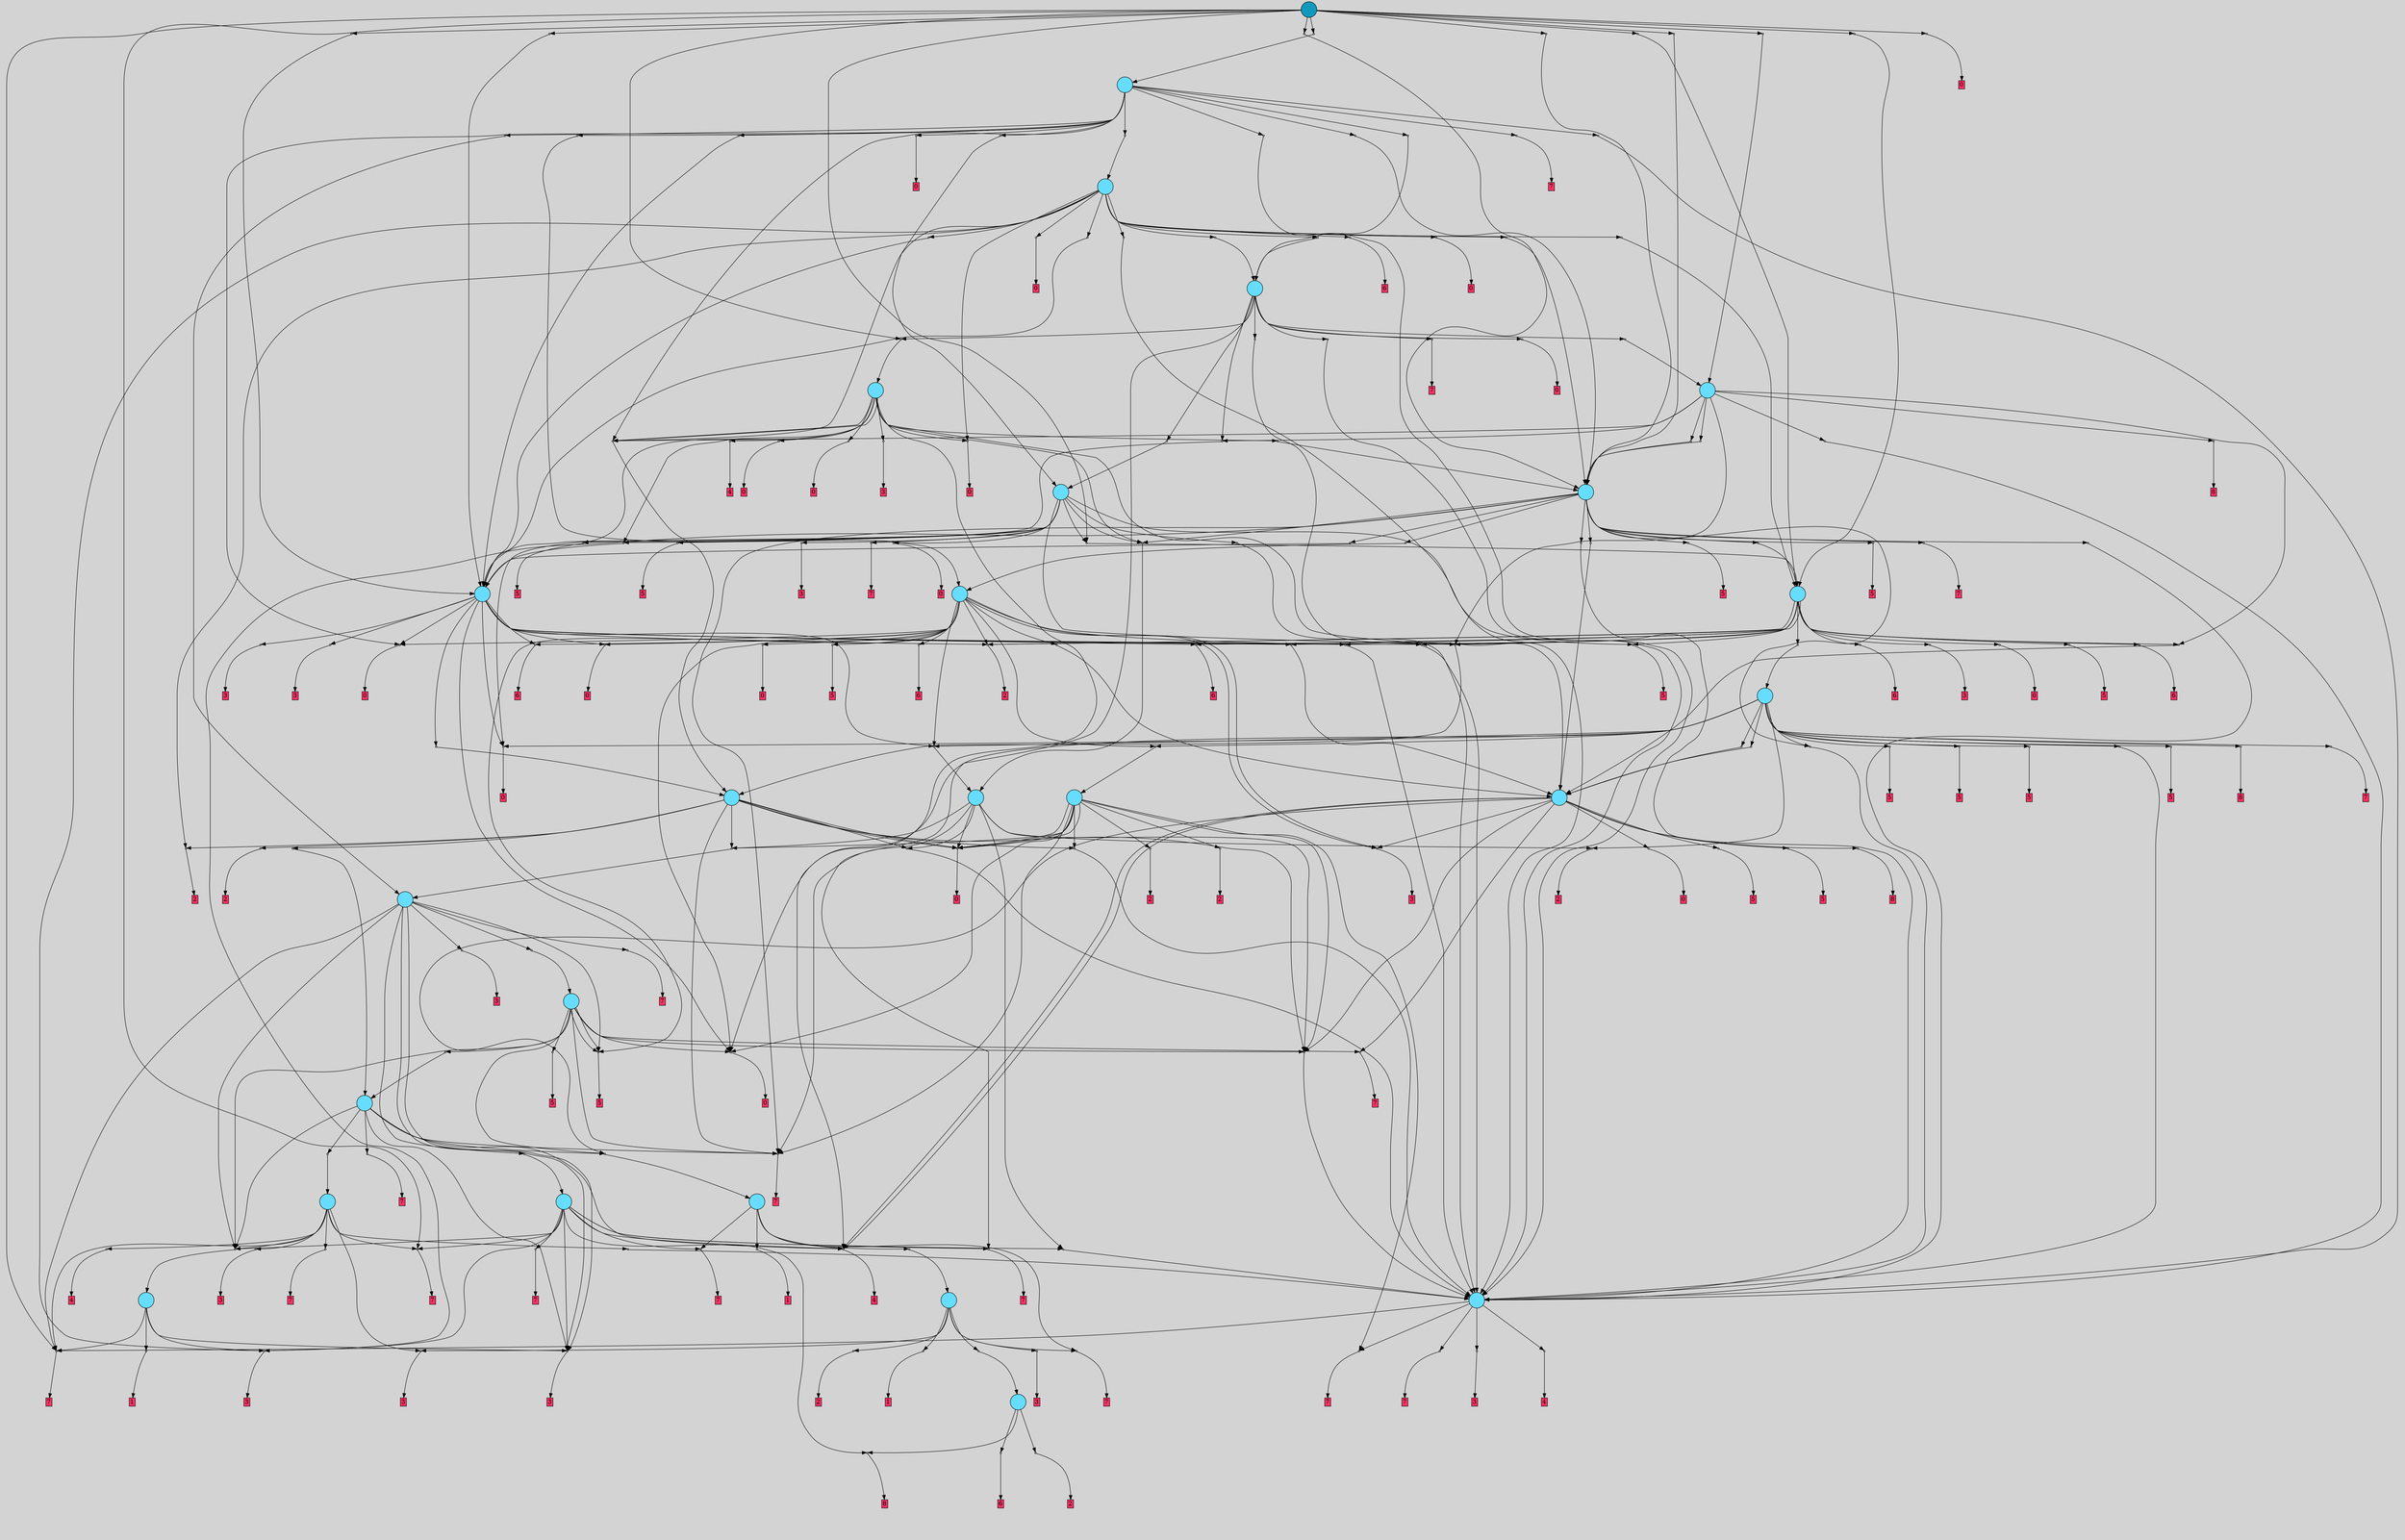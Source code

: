 // File exported with GEGELATI v1.3.1
// On the 2024-07-12 05:09:56
// With the MARL::MarlTPGGraphDotExporter
digraph{
	graph[pad = "0.212, 0.055" bgcolor = lightgray]
	node[shape=circle style = filled label = ""]
		T94 [fillcolor="#66ddff"]
		T198 [fillcolor="#66ddff"]
		T204 [fillcolor="#66ddff"]
		T206 [fillcolor="#66ddff"]
		T214 [fillcolor="#66ddff"]
		T226 [fillcolor="#66ddff"]
		T240 [fillcolor="#66ddff"]
		T242 [fillcolor="#66ddff"]
		T249 [fillcolor="#66ddff"]
		T273 [fillcolor="#66ddff"]
		T301 [fillcolor="#66ddff"]
		T325 [fillcolor="#66ddff"]
		T349 [fillcolor="#66ddff"]
		T380 [fillcolor="#66ddff"]
		T399 [fillcolor="#66ddff"]
		T415 [fillcolor="#66ddff"]
		T428 [fillcolor="#66ddff"]
		T468 [fillcolor="#66ddff"]
		T483 [fillcolor="#66ddff"]
		T557 [fillcolor="#66ddff"]
		T677 [fillcolor="#66ddff"]
		T686 [fillcolor="#66ddff"]
		T703 [fillcolor="#66ddff"]
		T863 [fillcolor="#66ddff"]
		T878 [fillcolor="#66ddff"]
		T1025 [fillcolor="#1199bb"]
		P28557 [fillcolor="#cccccc" shape=point] //
		I28557 [shape=box style=invis label="4|1&0|2#3|4&#92;n6|1&2|1#0|5&#92;n3|6&3|1#3|3&#92;n0|3&0|4#3|1&#92;n8|7&1|1#0|0&#92;n3|5&1|1#1|2&#92;n0|1&4|7#2|1&#92;n4|7&0|6#0|6&#92;n3|7&0|4#0|5&#92;n1|4&0|4#4|6&#92;n"]
		P28557 -> I28557[style=invis]
		A15608 [fillcolor="#ff3366" shape=box margin=0.03 width=0 height=0 label="2"]
		T94 -> P28557 -> A15608
		P28558 [fillcolor="#cccccc" shape=point] //
		I28558 [shape=box style=invis label="5|5&3|0#4|6&#92;n3|0&0|4#2|5&#92;n6|3&2|0#1|5&#92;n3|6&0|3#0|5&#92;n0|7&0|3#0|0&#92;n0|2&1|2#2|5&#92;n2|7&0|4#4|0&#92;n6|0&4|7#1|5&#92;n2|2&4|6#1|3&#92;n6|3&3|4#1|7&#92;n"]
		P28558 -> I28558[style=invis]
		A15609 [fillcolor="#ff3366" shape=box margin=0.03 width=0 height=0 label="6"]
		T94 -> P28558 -> A15609
		P28559 [fillcolor="#cccccc" shape=point] //
		I28559 [shape=box style=invis label="7|7&4|2#3|0&#92;n7|3&4|4#2|3&#92;n1|5&2|1#0|4&#92;n1|1&4|4#2|6&#92;n0|0&1|3#4|6&#92;n4|4&3|3#1|1&#92;n2|2&4|7#3|7&#92;n3|5&0|5#4|2&#92;n1|2&4|3#0|2&#92;n1|5&4|2#3|3&#92;n"]
		P28559 -> I28559[style=invis]
		A15610 [fillcolor="#ff3366" shape=box margin=0.03 width=0 height=0 label="8"]
		T94 -> P28559 -> A15610
		P28560 [fillcolor="#cccccc" shape=point] //
		I28560 [shape=box style=invis label="7|1&0|7#3|1&#92;n2|0&2|5#4|0&#92;n7|5&1|1#1|6&#92;n7|6&3|0#1|1&#92;n4|7&1|5#2|1&#92;n6|5&0|7#1|3&#92;n1|5&4|7#2|3&#92;n"]
		P28560 -> I28560[style=invis]
		A15611 [fillcolor="#ff3366" shape=box margin=0.03 width=0 height=0 label="3"]
		T198 -> P28560 -> A15611
		P28561 [fillcolor="#cccccc" shape=point] //
		I28561 [shape=box style=invis label="3|6&0|6#1|7&#92;n7|0&1|4#4|5&#92;n8|1&1|4#0|1&#92;n5|5&1|0#2|3&#92;n6|1&4|4#0|5&#92;n"]
		P28561 -> I28561[style=invis]
		A15612 [fillcolor="#ff3366" shape=box margin=0.03 width=0 height=0 label="7"]
		T198 -> P28561 -> A15612
		P28562 [fillcolor="#cccccc" shape=point] //
		I28562 [shape=box style=invis label="8|7&0|0#1|3&#92;n7|1&0|2#4|1&#92;n7|0&2|7#2|2&#92;n5|2&1|4#0|5&#92;n8|6&2|1#3|3&#92;n6|5&4|7#4|3&#92;n1|7&4|1#4|5&#92;n6|4&3|1#1|1&#92;n0|2&0|0#3|6&#92;n8|1&0|3#4|7&#92;n"]
		P28562 -> I28562[style=invis]
		A15613 [fillcolor="#ff3366" shape=box margin=0.03 width=0 height=0 label="3"]
		T198 -> P28562 -> A15613
		P28563 [fillcolor="#cccccc" shape=point] //
		I28563 [shape=box style=invis label="5|1&1|3#3|4&#92;n0|6&1|7#0|5&#92;n5|1&2|4#0|6&#92;n5|2&1|3#3|3&#92;n3|4&4|0#0|0&#92;n6|1&0|1#1|5&#92;n3|2&2|1#2|1&#92;n7|2&3|0#4|2&#92;n3|0&3|3#4|6&#92;n"]
		P28563 -> I28563[style=invis]
		A15614 [fillcolor="#ff3366" shape=box margin=0.03 width=0 height=0 label="1"]
		T198 -> P28563 -> A15614
		P28564 [fillcolor="#cccccc" shape=point] //
		I28564 [shape=box style=invis label="3|3&4|3#1|6&#92;n0|7&3|3#1|0&#92;n0|6&1|5#3|4&#92;n0|3&1|5#1|0&#92;n2|4&1|6#2|4&#92;n8|4&3|1#1|5&#92;n0|4&2|7#0|5&#92;n0|5&0|5#3|6&#92;n"]
		P28564 -> I28564[style=invis]
		A15615 [fillcolor="#ff3366" shape=box margin=0.03 width=0 height=0 label="7"]
		T204 -> P28564 -> A15615
		P28565 [fillcolor="#cccccc" shape=point] //
		I28565 [shape=box style=invis label="0|3&4|5#4|7&#92;n7|6&0|2#1|6&#92;n4|0&2|4#4|6&#92;n1|7&2|1#0|0&#92;n6|3&0|5#1|3&#92;n3|4&4|4#3|4&#92;n"]
		P28565 -> I28565[style=invis]
		A15616 [fillcolor="#ff3366" shape=box margin=0.03 width=0 height=0 label="3"]
		T204 -> P28565 -> A15616
		T204 -> P28561
		P28566 [fillcolor="#cccccc" shape=point] //
		I28566 [shape=box style=invis label="0|6&3|3#4|0&#92;n6|4&1|1#0|2&#92;n5|4&4|1#2|1&#92;n0|3&3|4#1|5&#92;n8|0&1|7#2|2&#92;n3|0&2|2#3|5&#92;n2|0&4|6#2|5&#92;n4|5&1|5#4|3&#92;n7|3&1|7#0|6&#92;n"]
		P28566 -> I28566[style=invis]
		A15617 [fillcolor="#ff3366" shape=box margin=0.03 width=0 height=0 label="4"]
		T204 -> P28566 -> A15617
		P28567 [fillcolor="#cccccc" shape=point] //
		I28567 [shape=box style=invis label="2|4&1|6#3|7&#92;n4|4&1|2#3|2&#92;n5|0&3|2#2|7&#92;n"]
		P28567 -> I28567[style=invis]
		A15618 [fillcolor="#ff3366" shape=box margin=0.03 width=0 height=0 label="7"]
		T204 -> P28567 -> A15618
		P28568 [fillcolor="#cccccc" shape=point] //
		I28568 [shape=box style=invis label="8|7&0|0#1|3&#92;n7|1&0|2#4|1&#92;n6|5&4|7#4|3&#92;n7|0&2|7#4|2&#92;n1|4&1|1#0|7&#92;n8|6&2|1#3|3&#92;n8|7&4|1#4|5&#92;n6|4&3|1#1|1&#92;n0|2&0|0#3|6&#92;n8|1&0|3#4|7&#92;n"]
		P28568 -> I28568[style=invis]
		A15619 [fillcolor="#ff3366" shape=box margin=0.03 width=0 height=0 label="3"]
		T206 -> P28568 -> A15619
		P28569 [fillcolor="#cccccc" shape=point] //
		I28569 [shape=box style=invis label="6|2&3|0#3|4&#92;n4|7&4|0#3|2&#92;n4|0&0|7#2|5&#92;n"]
		P28569 -> I28569[style=invis]
		A15620 [fillcolor="#ff3366" shape=box margin=0.03 width=0 height=0 label="1"]
		T206 -> P28569 -> A15620
		P28570 [fillcolor="#cccccc" shape=point] //
		I28570 [shape=box style=invis label="5|5&3|0#4|6&#92;n3|0&0|4#2|5&#92;n6|3&2|0#1|5&#92;n3|6&0|3#0|5&#92;n0|7&0|3#0|0&#92;n0|2&1|2#2|5&#92;n2|7&0|4#4|0&#92;n6|0&4|4#1|5&#92;n6|3&3|4#1|7&#92;n7|3&3|0#0|5&#92;n"]
		P28570 -> I28570[style=invis]
		T206 -> P28570 -> T94
		P28571 [fillcolor="#cccccc" shape=point] //
		I28571 [shape=box style=invis label="0|2&0|0#3|6&#92;n7|1&0|2#4|3&#92;n7|0&2|7#4|2&#92;n6|5&4|7#4|3&#92;n1|4&1|1#0|7&#92;n8|7&0|0#1|3&#92;n6|4&3|1#1|7&#92;n8|6&2|1#3|3&#92;n7|3&4|7#0|5&#92;n"]
		P28571 -> I28571[style=invis]
		A15621 [fillcolor="#ff3366" shape=box margin=0.03 width=0 height=0 label="3"]
		T206 -> P28571 -> A15621
		P28572 [fillcolor="#cccccc" shape=point] //
		I28572 [shape=box style=invis label="4|7&4|5#2|3&#92;n5|2&3|4#2|3&#92;n7|0&4|6#3|6&#92;n"]
		P28572 -> I28572[style=invis]
		A15622 [fillcolor="#ff3366" shape=box margin=0.03 width=0 height=0 label="7"]
		T206 -> P28572 -> A15622
		P28573 [fillcolor="#cccccc" shape=point] //
		I28573 [shape=box style=invis label="1|6&3|6#4|3&#92;n0|7&4|1#1|0&#92;n1|4&0|3#3|3&#92;n"]
		P28573 -> I28573[style=invis]
		A15623 [fillcolor="#ff3366" shape=box margin=0.03 width=0 height=0 label="2"]
		T206 -> P28573 -> A15623
		P28574 [fillcolor="#cccccc" shape=point] //
		I28574 [shape=box style=invis label="0|4&1|6#2|7&#92;n8|0&1|7#2|2&#92;n0|6&3|3#4|0&#92;n5|4&4|1#0|1&#92;n0|3&3|4#1|5&#92;n6|4&1|1#0|2&#92;n2|0&4|6#2|5&#92;n4|2&1|5#4|3&#92;n7|3&1|7#0|6&#92;n"]
		P28574 -> I28574[style=invis]
		A15624 [fillcolor="#ff3366" shape=box margin=0.03 width=0 height=0 label="4"]
		T214 -> P28574 -> A15624
		P28575 [fillcolor="#cccccc" shape=point] //
		I28575 [shape=box style=invis label="2|4&4|7#1|5&#92;n8|5&0|1#0|3&#92;n0|1&1|7#3|6&#92;n7|3&2|1#1|3&#92;n3|7&3|0#0|1&#92;n5|6&2|4#3|3&#92;n2|0&4|0#0|3&#92;n1|5&1|6#0|7&#92;n4|7&4|4#3|4&#92;n6|0&0|0#2|4&#92;n"]
		P28575 -> I28575[style=invis]
		A15625 [fillcolor="#ff3366" shape=box margin=0.03 width=0 height=0 label="1"]
		T214 -> P28575 -> A15625
		P28576 [fillcolor="#cccccc" shape=point] //
		I28576 [shape=box style=invis label="3|6&0|6#1|7&#92;n7|0&1|4#4|5&#92;n6|1&4|4#0|5&#92;n5|5&1|0#2|3&#92;n8|1&1|4#2|1&#92;n"]
		P28576 -> I28576[style=invis]
		A15626 [fillcolor="#ff3366" shape=box margin=0.03 width=0 height=0 label="7"]
		T214 -> P28576 -> A15626
		T214 -> P28572
		P28577 [fillcolor="#cccccc" shape=point] //
		I28577 [shape=box style=invis label="0|3&4|5#4|7&#92;n1|7&2|1#0|0&#92;n4|0&2|4#4|6&#92;n4|5&1|3#0|0&#92;n6|3&0|5#1|3&#92;n3|4&4|4#3|4&#92;n"]
		P28577 -> I28577[style=invis]
		T214 -> P28577 -> T206
		P28578 [fillcolor="#cccccc" shape=point] //
		I28578 [shape=box style=invis label="3|4&4|4#1|4&#92;n7|6&0|2#1|6&#92;n4|0&2|4#4|6&#92;n1|7&2|1#0|0&#92;n6|3&0|5#1|3&#92;n0|3&4|5#4|7&#92;n"]
		P28578 -> I28578[style=invis]
		T226 -> P28578 -> T198
		P28579 [fillcolor="#cccccc" shape=point] //
		I28579 [shape=box style=invis label="8|1&0|3#4|3&#92;n7|0&1|7#2|2&#92;n7|2&0|0#3|2&#92;n0|5&4|4#4|3&#92;n6|5&4|7#4|3&#92;n3|6&2|4#3|1&#92;n6|4&3|1#1|1&#92;n1|7&4|1#4|5&#92;n4|7&3|0#1|3&#92;n8|6&2|1#3|3&#92;n"]
		P28579 -> I28579[style=invis]
		A15627 [fillcolor="#ff3366" shape=box margin=0.03 width=0 height=0 label="4"]
		T226 -> P28579 -> A15627
		P28580 [fillcolor="#cccccc" shape=point] //
		I28580 [shape=box style=invis label="3|3&4|3#1|6&#92;n0|7&3|3#1|0&#92;n0|6&1|5#3|4&#92;n0|3&1|5#1|0&#92;n2|4&1|6#2|4&#92;n8|4&3|1#1|5&#92;n1|5&0|5#3|6&#92;n0|4&2|7#0|5&#92;n"]
		P28580 -> I28580[style=invis]
		A15628 [fillcolor="#ff3366" shape=box margin=0.03 width=0 height=0 label="7"]
		T226 -> P28580 -> A15628
		P28581 [fillcolor="#cccccc" shape=point] //
		I28581 [shape=box style=invis label="8|7&0|0#1|3&#92;n7|1&0|2#4|1&#92;n7|0&2|7#4|2&#92;n6|5&4|7#4|3&#92;n1|4&1|1#0|7&#92;n0|2&0|0#3|6&#92;n6|4&3|1#1|7&#92;n8|6&2|1#3|3&#92;n8|1&0|3#4|7&#92;n"]
		P28581 -> I28581[style=invis]
		A15629 [fillcolor="#ff3366" shape=box margin=0.03 width=0 height=0 label="3"]
		T226 -> P28581 -> A15629
		P28582 [fillcolor="#cccccc" shape=point] //
		I28582 [shape=box style=invis label="3|6&0|6#1|7&#92;n5|5&1|0#2|3&#92;n8|0&1|4#0|1&#92;n7|0&1|4#4|5&#92;n6|1&4|4#0|5&#92;n"]
		P28582 -> I28582[style=invis]
		A15630 [fillcolor="#ff3366" shape=box margin=0.03 width=0 height=0 label="7"]
		T226 -> P28582 -> A15630
		P28583 [fillcolor="#cccccc" shape=point] //
		I28583 [shape=box style=invis label="0|5&1|3#3|6&#92;n8|5&0|1#0|3&#92;n0|7&1|6#1|7&#92;n3|7&3|0#0|1&#92;n6|0&0|0#4|4&#92;n2|7&4|6#1|5&#92;n2|0&1|2#1|7&#92;n5|7&3|6#2|7&#92;n7|3&2|1#4|3&#92;n3|3&4|0#0|4&#92;n"]
		P28583 -> I28583[style=invis]
		T226 -> P28583 -> T204
		T226 -> P28561
		T226 -> P28568
		T240 -> P28562
		P28584 [fillcolor="#cccccc" shape=point] //
		I28584 [shape=box style=invis label="4|1&4|6#2|3&#92;n5|2&3|4#2|3&#92;n3|4&3|1#4|2&#92;n7|0&4|6#3|6&#92;n1|1&1|3#2|7&#92;n"]
		P28584 -> I28584[style=invis]
		A15631 [fillcolor="#ff3366" shape=box margin=0.03 width=0 height=0 label="7"]
		T240 -> P28584 -> A15631
		T240 -> P28559
		P28585 [fillcolor="#cccccc" shape=point] //
		I28585 [shape=box style=invis label="0|5&1|3#3|6&#92;n8|5&0|1#0|3&#92;n0|7&1|6#1|7&#92;n3|7&3|0#0|1&#92;n7|3&2|1#4|3&#92;n2|7&4|6#1|5&#92;n2|0&1|2#1|7&#92;n5|7&3|6#2|3&#92;n6|0&0|0#4|4&#92;n3|3&4|0#0|4&#92;n"]
		P28585 -> I28585[style=invis]
		T240 -> P28585 -> T204
		T240 -> P28560
		T240 -> P28576
		T240 -> P28578
		T240 -> P28574
		P28586 [fillcolor="#cccccc" shape=point] //
		I28586 [shape=box style=invis label="4|2&3|7#4|2&#92;n1|5&4|4#0|1&#92;n7|4&1|6#2|2&#92;n"]
		P28586 -> I28586[style=invis]
		A15632 [fillcolor="#ff3366" shape=box margin=0.03 width=0 height=0 label="7"]
		T240 -> P28586 -> A15632
		T240 -> P28580
		T242 -> P28562
		P28587 [fillcolor="#cccccc" shape=point] //
		I28587 [shape=box style=invis label="4|2&3|7#4|2&#92;n7|4&1|6#2|2&#92;n5|5&4|4#0|1&#92;n"]
		P28587 -> I28587[style=invis]
		A15633 [fillcolor="#ff3366" shape=box margin=0.03 width=0 height=0 label="7"]
		T242 -> P28587 -> A15633
		P28588 [fillcolor="#cccccc" shape=point] //
		I28588 [shape=box style=invis label="3|1&3|2#4|1&#92;n3|7&1|3#0|6&#92;n0|5&1|0#0|0&#92;n2|0&3|2#4|3&#92;n"]
		P28588 -> I28588[style=invis]
		T242 -> P28588 -> T226
		T242 -> P28578
		P28589 [fillcolor="#cccccc" shape=point] //
		I28589 [shape=box style=invis label="7|5&4|7#4|6&#92;n3|7&1|6#3|3&#92;n0|3&0|7#4|3&#92;n1|1&2|2#3|2&#92;n5|7&2|2#1|5&#92;n0|0&2|3#0|2&#92;n"]
		P28589 -> I28589[style=invis]
		A15634 [fillcolor="#ff3366" shape=box margin=0.03 width=0 height=0 label="7"]
		T242 -> P28589 -> A15634
		P28590 [fillcolor="#cccccc" shape=point] //
		I28590 [shape=box style=invis label="4|4&3|3#0|6&#92;n4|0&0|4#0|5&#92;n4|7&2|0#3|7&#92;n3|2&2|7#1|7&#92;n8|1&0|1#2|5&#92;n3|1&2|1#1|3&#92;n6|3&0|6#1|7&#92;n1|0&1|3#3|0&#92;n0|6&3|3#0|3&#92;n"]
		P28590 -> I28590[style=invis]
		T242 -> P28590 -> T214
		T242 -> P28574
		P28591 [fillcolor="#cccccc" shape=point] //
		I28591 [shape=box style=invis label="8|1&0|3#4|7&#92;n6|2&0|0#4|0&#92;n7|1&0|2#4|1&#92;n7|0&2|7#2|2&#92;n5|2&1|4#0|5&#92;n6|5&4|7#4|3&#92;n1|7&4|1#3|5&#92;n6|4&3|1#1|1&#92;n0|2&0|0#3|6&#92;n8|7&0|0#1|3&#92;n"]
		P28591 -> I28591[style=invis]
		T249 -> P28591 -> T204
		P28592 [fillcolor="#cccccc" shape=point] //
		I28592 [shape=box style=invis label="3|6&0|6#1|7&#92;n5|5&1|0#2|3&#92;n8|0&1|4#0|1&#92;n6|1&4|4#0|5&#92;n7|0&1|6#4|5&#92;n"]
		P28592 -> I28592[style=invis]
		A15635 [fillcolor="#ff3366" shape=box margin=0.03 width=0 height=0 label="7"]
		T249 -> P28592 -> A15635
		T249 -> P28590
		P28593 [fillcolor="#cccccc" shape=point] //
		I28593 [shape=box style=invis label="1|3&4|4#0|1&#92;n5|3&2|6#4|4&#92;n2|2&1|0#2|3&#92;n0|4&4|4#3|4&#92;n2|3&4|3#2|2&#92;n2|3&3|0#2|3&#92;n0|0&2|6#4|6&#92;n6|4&1|4#0|0&#92;n3|7&2|0#4|0&#92;n5|3&1|4#4|7&#92;n"]
		P28593 -> I28593[style=invis]
		A15636 [fillcolor="#ff3366" shape=box margin=0.03 width=0 height=0 label="0"]
		T249 -> P28593 -> A15636
		T249 -> P28578
		T249 -> P28587
		P28594 [fillcolor="#cccccc" shape=point] //
		I28594 [shape=box style=invis label="4|3&3|4#3|4&#92;n4|2&4|4#3|3&#92;n1|4&1|1#0|5&#92;n6|0&4|5#2|4&#92;n0|7&1|0#0|6&#92;n3|2&4|7#3|1&#92;n6|3&4|7#0|5&#92;n"]
		P28594 -> I28594[style=invis]
		A15637 [fillcolor="#ff3366" shape=box margin=0.03 width=0 height=0 label="5"]
		T249 -> P28594 -> A15637
		P28595 [fillcolor="#cccccc" shape=point] //
		I28595 [shape=box style=invis label="6|0&4|5#2|4&#92;n6|3&4|7#0|5&#92;n8|4&0|1#2|4&#92;n3|2&4|7#3|1&#92;n6|0&1|3#4|2&#92;n1|4&0|1#0|3&#92;n0|7&3|0#0|6&#92;n5|7&1|2#3|4&#92;n"]
		P28595 -> I28595[style=invis]
		A15638 [fillcolor="#ff3366" shape=box margin=0.03 width=0 height=0 label="5"]
		T249 -> P28595 -> A15638
		P28596 [fillcolor="#cccccc" shape=point] //
		I28596 [shape=box style=invis label="0|6&3|3#4|0&#92;n0|4&1|1#0|2&#92;n3|0&2|2#3|5&#92;n0|3&3|4#1|5&#92;n8|0&1|7#2|2&#92;n5|4&4|1#2|1&#92;n2|0&4|6#2|5&#92;n4|5&1|5#4|3&#92;n7|3&1|7#0|6&#92;n"]
		P28596 -> I28596[style=invis]
		T249 -> P28596 -> T242
		T249 -> P28595
		P28597 [fillcolor="#cccccc" shape=point] //
		I28597 [shape=box style=invis label="0|4&2|7#0|5&#92;n3|3&4|3#1|7&#92;n0|2&1|5#1|0&#92;n6|0&2|5#0|6&#92;n0|7&3|3#4|0&#92;n6|6&4|6#4|0&#92;n1|5&4|0#3|5&#92;n"]
		P28597 -> I28597[style=invis]
		A15639 [fillcolor="#ff3366" shape=box margin=0.03 width=0 height=0 label="7"]
		T273 -> P28597 -> A15639
		P28598 [fillcolor="#cccccc" shape=point] //
		I28598 [shape=box style=invis label="5|7&3|6#2|7&#92;n8|5&0|1#0|3&#92;n0|7&1|6#1|7&#92;n3|7&3|0#0|1&#92;n6|2&0|0#4|4&#92;n2|0&1|2#1|7&#92;n0|5&1|3#3|6&#92;n0|1&4|7#0|6&#92;n7|3&2|1#4|3&#92;n3|3&4|0#0|4&#92;n"]
		P28598 -> I28598[style=invis]
		T273 -> P28598 -> T249
		P28599 [fillcolor="#cccccc" shape=point] //
		I28599 [shape=box style=invis label="8|1&0|3#4|7&#92;n7|1&0|2#4|1&#92;n6|5&4|7#4|3&#92;n7|0&2|7#4|2&#92;n1|4&1|1#0|7&#92;n8|7&4|1#4|5&#92;n6|4&3|1#1|1&#92;n0|2&0|0#4|6&#92;n8|7&0|0#1|3&#92;n"]
		P28599 -> I28599[style=invis]
		A15640 [fillcolor="#ff3366" shape=box margin=0.03 width=0 height=0 label="3"]
		T273 -> P28599 -> A15640
		T273 -> P28578
		T273 -> P28562
		P28600 [fillcolor="#cccccc" shape=point] //
		I28600 [shape=box style=invis label="5|6&2|7#3|3&#92;n0|1&1|1#3|6&#92;n2|0&4|0#0|5&#92;n1|3&2|1#1|3&#92;n4|7&4|4#3|4&#92;n4|6&0|3#1|0&#92;n1|4&1|1#4|2&#92;n1|5&1|6#0|7&#92;n7|0&2|6#1|4&#92;n"]
		P28600 -> I28600[style=invis]
		T273 -> P28600 -> T240
		T273 -> P28561
		T273 -> P28562
		T273 -> P28595
		T301 -> P28591
		P28601 [fillcolor="#cccccc" shape=point] //
		I28601 [shape=box style=invis label="5|0&0|0#3|0&#92;n6|6&3|4#4|7&#92;n1|4&3|5#2|4&#92;n6|6&0|6#1|7&#92;n5|5&1|2#0|7&#92;n"]
		P28601 -> I28601[style=invis]
		A15641 [fillcolor="#ff3366" shape=box margin=0.03 width=0 height=0 label="0"]
		T301 -> P28601 -> A15641
		P28602 [fillcolor="#cccccc" shape=point] //
		I28602 [shape=box style=invis label="4|3&3|4#3|4&#92;n1|4&1|1#0|5&#92;n7|2&4|7#3|1&#92;n0|7&1|0#0|6&#92;n5|6&1|0#3|5&#92;n6|0&4|5#2|4&#92;n6|3&4|7#0|5&#92;n"]
		P28602 -> I28602[style=invis]
		A15642 [fillcolor="#ff3366" shape=box margin=0.03 width=0 height=0 label="5"]
		T301 -> P28602 -> A15642
		P28603 [fillcolor="#cccccc" shape=point] //
		I28603 [shape=box style=invis label="1|4&0|2#0|3&#92;n5|7&1|2#3|4&#92;n8|4&0|1#2|4&#92;n6|0&1|3#4|2&#92;n5|0&0|0#0|2&#92;n6|3&4|7#0|5&#92;n0|7&3|0#0|6&#92;n3|1&4|7#3|1&#92;n"]
		P28603 -> I28603[style=invis]
		A15643 [fillcolor="#ff3366" shape=box margin=0.03 width=0 height=0 label="5"]
		T301 -> P28603 -> A15643
		T301 -> P28590
		P28604 [fillcolor="#cccccc" shape=point] //
		I28604 [shape=box style=invis label="7|7&4|2#3|0&#92;n7|3&4|4#2|3&#92;n1|5&2|1#0|4&#92;n1|1&4|4#2|6&#92;n3|5&0|5#4|2&#92;n4|4&3|3#1|1&#92;n2|2&4|7#3|7&#92;n0|0&1|3#4|6&#92;n1|2&4|3#0|2&#92;n1|5&4|2#0|3&#92;n"]
		P28604 -> I28604[style=invis]
		A15644 [fillcolor="#ff3366" shape=box margin=0.03 width=0 height=0 label="8"]
		T301 -> P28604 -> A15644
		T301 -> P28592
		T301 -> P28574
		T301 -> P28574
		P28605 [fillcolor="#cccccc" shape=point] //
		I28605 [shape=box style=invis label="8|6&2|1#3|3&#92;n8|7&0|0#1|3&#92;n0|2&2|0#3|6&#92;n6|0&1|2#0|3&#92;n3|5&2|3#2|0&#92;n7|1&2|2#4|1&#92;n1|4&1|1#0|4&#92;n2|6&0|1#0|3&#92;n"]
		P28605 -> I28605[style=invis]
		A15645 [fillcolor="#ff3366" shape=box margin=0.03 width=0 height=0 label="3"]
		T301 -> P28605 -> A15645
		T325 -> P28591
		P28606 [fillcolor="#cccccc" shape=point] //
		I28606 [shape=box style=invis label="5|5&1|2#0|7&#92;n6|6&3|3#4|7&#92;n6|6&0|6#1|7&#92;n5|0&0|0#3|0&#92;n"]
		P28606 -> I28606[style=invis]
		A15646 [fillcolor="#ff3366" shape=box margin=0.03 width=0 height=0 label="0"]
		T325 -> P28606 -> A15646
		T325 -> P28587
		P28607 [fillcolor="#cccccc" shape=point] //
		I28607 [shape=box style=invis label="4|4&3|3#0|1&#92;n6|3&0|6#1|7&#92;n4|7&2|0#3|7&#92;n3|2&2|7#1|7&#92;n8|1&0|1#2|5&#92;n2|7&3|0#4|4&#92;n3|1&2|1#1|3&#92;n4|0&0|4#0|5&#92;n1|0&1|3#3|0&#92;n0|6&3|3#0|3&#92;n"]
		P28607 -> I28607[style=invis]
		T325 -> P28607 -> T273
		P28608 [fillcolor="#cccccc" shape=point] //
		I28608 [shape=box style=invis label="1|7&4|7#3|5&#92;n8|4&0|0#1|3&#92;n1|5&0|3#3|2&#92;n5|2&1|4#2|5&#92;n7|0&2|7#2|4&#92;n6|5&4|7#4|3&#92;n5|0&4|1#1|1&#92;n0|1&0|3#4|7&#92;n0|2&0|0#3|6&#92;n7|1&2|4#4|1&#92;n"]
		P28608 -> I28608[style=invis]
		T325 -> P28608 -> T204
		T325 -> P28585
		P28609 [fillcolor="#cccccc" shape=point] //
		I28609 [shape=box style=invis label="6|6&0|2#1|6&#92;n0|1&1|1#3|3&#92;n6|2&0|5#1|0&#92;n0|3&4|5#4|7&#92;n4|0&2|5#4|6&#92;n1|7&2|1#0|0&#92;n"]
		P28609 -> I28609[style=invis]
		A15647 [fillcolor="#ff3366" shape=box margin=0.03 width=0 height=0 label="2"]
		T325 -> P28609 -> A15647
		T349 -> P28591
		T349 -> P28606
		T349 -> P28587
		T349 -> P28608
		P28610 [fillcolor="#cccccc" shape=point] //
		I28610 [shape=box style=invis label="0|1&1|2#3|3&#92;n0|7&0|3#2|2&#92;n6|2&0|5#1|0&#92;n3|0&2|1#4|6&#92;n"]
		P28610 -> I28610[style=invis]
		A15648 [fillcolor="#ff3366" shape=box margin=0.03 width=0 height=0 label="2"]
		T349 -> P28610 -> A15648
		T349 -> P28606
		T349 -> P28607
		P28611 [fillcolor="#cccccc" shape=point] //
		I28611 [shape=box style=invis label="6|6&0|2#1|6&#92;n0|1&1|1#3|3&#92;n6|2&0|5#1|0&#92;n4|2&0|0#3|3&#92;n0|7&4|5#4|7&#92;n1|7&2|1#0|0&#92;n4|0&2|5#4|6&#92;n"]
		P28611 -> I28611[style=invis]
		A15649 [fillcolor="#ff3366" shape=box margin=0.03 width=0 height=0 label="2"]
		T349 -> P28611 -> A15649
		P28612 [fillcolor="#cccccc" shape=point] //
		I28612 [shape=box style=invis label="7|0&2|5#2|4&#92;n6|4&3|1#1|1&#92;n8|6&3|0#3|7&#92;n2|6&1|4#2|7&#92;n5|1&3|1#3|3&#92;n8|4&0|2#2|2&#92;n6|7&2|0#0|5&#92;n8|2&1|6#3|0&#92;n4|2&0|2#4|4&#92;n"]
		P28612 -> I28612[style=invis]
		T349 -> P28612 -> T204
		P28613 [fillcolor="#cccccc" shape=point] //
		I28613 [shape=box style=invis label="0|6&3|3#4|0&#92;n1|0&4|6#2|5&#92;n0|5&3|3#0|0&#92;n4|5&1|5#4|3&#92;n5|4&4|1#2|1&#92;n8|0&1|7#0|2&#92;n5|0&2|5#4|6&#92;n3|7&2|2#3|5&#92;n0|3&3|4#1|5&#92;n7|3&1|7#0|6&#92;n"]
		P28613 -> I28613[style=invis]
		T349 -> P28613 -> T242
		T380 -> P28591
		T380 -> P28606
		T380 -> P28587
		T380 -> P28606
		P28614 [fillcolor="#cccccc" shape=point] //
		I28614 [shape=box style=invis label="0|7&4|5#4|7&#92;n6|2&0|5#0|0&#92;n4|2&0|0#3|3&#92;n6|6&0|2#1|6&#92;n1|7&2|1#0|0&#92;n4|0&2|5#4|6&#92;n"]
		P28614 -> I28614[style=invis]
		A15650 [fillcolor="#ff3366" shape=box margin=0.03 width=0 height=0 label="2"]
		T380 -> P28614 -> A15650
		T380 -> P28612
		T380 -> P28564
		P28615 [fillcolor="#cccccc" shape=point] //
		I28615 [shape=box style=invis label="0|3&4|5#4|7&#92;n6|6&1|2#1|6&#92;n0|1&1|0#3|3&#92;n6|1&0|5#1|2&#92;n4|7&2|1#0|0&#92;n3|2&1|5#4|3&#92;n"]
		P28615 -> I28615[style=invis]
		A15651 [fillcolor="#ff3366" shape=box margin=0.03 width=0 height=0 label="2"]
		T380 -> P28615 -> A15651
		T380 -> P28607
		T380 -> P28593
		T380 -> P28606
		P28616 [fillcolor="#cccccc" shape=point] //
		I28616 [shape=box style=invis label="3|6&2|4#2|0&#92;n1|4&4|4#2|4&#92;n5|5&1|2#0|7&#92;n2|0&0|7#1|2&#92;n6|3&3|4#4|7&#92;n6|0&1|5#2|2&#92;n"]
		P28616 -> I28616[style=invis]
		A15652 [fillcolor="#ff3366" shape=box margin=0.03 width=0 height=0 label="0"]
		T399 -> P28616 -> A15652
		P28617 [fillcolor="#cccccc" shape=point] //
		I28617 [shape=box style=invis label="6|0&0|3#1|3&#92;n3|2&4|7#3|1&#92;n4|3&1|3#4|2&#92;n4|2&4|4#3|3&#92;n1|4&0|1#0|5&#92;n5|0&4|5#2|4&#92;n6|3&4|7#0|5&#92;n4|5&4|1#2|4&#92;n"]
		P28617 -> I28617[style=invis]
		A15653 [fillcolor="#ff3366" shape=box margin=0.03 width=0 height=0 label="5"]
		T399 -> P28617 -> A15653
		T399 -> P28605
		T399 -> P28595
		P28618 [fillcolor="#cccccc" shape=point] //
		I28618 [shape=box style=invis label="4|1&3|3#0|1&#92;n6|1&0|6#1|7&#92;n4|7&2|0#3|7&#92;n3|2&2|7#1|7&#92;n2|0&3|0#4|4&#92;n7|7&0|6#4|4&#92;n7|4&4|6#0|3&#92;n3|1&2|1#1|3&#92;n0|6&3|3#0|3&#92;n4|0&0|4#0|5&#92;n"]
		P28618 -> I28618[style=invis]
		T399 -> P28618 -> T325
		P28619 [fillcolor="#cccccc" shape=point] //
		I28619 [shape=box style=invis label="6|6&0|2#1|6&#92;n1|1&4|0#3|1&#92;n6|2&0|5#1|0&#92;n0|1&1|1#3|3&#92;n0|3&3|5#4|7&#92;n4|0&2|5#4|6&#92;n1|7&2|1#0|0&#92;n"]
		P28619 -> I28619[style=invis]
		A15654 [fillcolor="#ff3366" shape=box margin=0.03 width=0 height=0 label="2"]
		T399 -> P28619 -> A15654
		P28620 [fillcolor="#cccccc" shape=point] //
		I28620 [shape=box style=invis label="5|0&4|5#0|1&#92;n8|5&1|7#4|7&#92;n"]
		P28620 -> I28620[style=invis]
		A15655 [fillcolor="#ff3366" shape=box margin=0.03 width=0 height=0 label="0"]
		T399 -> P28620 -> A15655
		P28621 [fillcolor="#cccccc" shape=point] //
		I28621 [shape=box style=invis label="6|0&4|5#2|4&#92;n6|3&4|7#0|5&#92;n8|4&0|1#2|4&#92;n3|2&4|7#3|1&#92;n0|7&3|0#0|6&#92;n1|4&4|1#0|3&#92;n6|0&1|3#4|2&#92;n5|7&1|2#3|4&#92;n"]
		P28621 -> I28621[style=invis]
		T399 -> P28621 -> T301
		T399 -> P28593
		P28622 [fillcolor="#cccccc" shape=point] //
		I28622 [shape=box style=invis label="0|2&1|0#2|5&#92;n3|0&0|4#2|5&#92;n3|6&0|3#0|5&#92;n0|7&0|3#0|0&#92;n5|5&3|0#4|6&#92;n2|7&0|4#4|0&#92;n6|0&4|7#1|5&#92;n2|2&4|6#1|3&#92;n6|3&3|4#1|7&#92;n"]
		P28622 -> I28622[style=invis]
		A15656 [fillcolor="#ff3366" shape=box margin=0.03 width=0 height=0 label="6"]
		T399 -> P28622 -> A15656
		P28623 [fillcolor="#cccccc" shape=point] //
		I28623 [shape=box style=invis label="5|5&3|0#4|6&#92;n3|2&0|4#2|5&#92;n6|3&2|0#1|5&#92;n3|6&0|3#0|5&#92;n0|7&0|3#0|0&#92;n2|2&4|6#1|3&#92;n2|7&0|4#4|0&#92;n6|0&4|7#1|5&#92;n0|2&1|2#2|5&#92;n6|3&3|4#1|7&#92;n"]
		P28623 -> I28623[style=invis]
		A15657 [fillcolor="#ff3366" shape=box margin=0.03 width=0 height=0 label="6"]
		T399 -> P28623 -> A15657
		T399 -> P28605
		P28624 [fillcolor="#cccccc" shape=point] //
		I28624 [shape=box style=invis label="7|0&2|7#2|2&#92;n1|7&1|0#1|3&#92;n7|1&0|2#4|1&#92;n0|3&2|4#0|4&#92;n0|6&1|4#0|5&#92;n1|2&1|4#0|2&#92;n6|4&3|1#1|1&#92;n6|5&4|7#4|3&#92;n1|7&4|1#3|5&#92;n0|0&0|0#3|6&#92;n"]
		P28624 -> I28624[style=invis]
		T399 -> P28624 -> T204
		P28625 [fillcolor="#cccccc" shape=point] //
		I28625 [shape=box style=invis label="5|0&4|5#0|1&#92;n0|5&3|4#1|1&#92;n"]
		P28625 -> I28625[style=invis]
		A15658 [fillcolor="#ff3366" shape=box margin=0.03 width=0 height=0 label="0"]
		T399 -> P28625 -> A15658
		P28626 [fillcolor="#cccccc" shape=point] //
		I28626 [shape=box style=invis label="6|0&2|7#1|2&#92;n6|0&4|7#1|5&#92;n5|5&3|0#3|0&#92;n3|6&0|3#0|5&#92;n3|0&0|4#2|5&#92;n6|3&3|4#4|7&#92;n2|7&0|4#3|0&#92;n0|2&1|2#2|5&#92;n0|7&0|3#0|0&#92;n6|0&3|3#2|7&#92;n"]
		P28626 -> I28626[style=invis]
		T399 -> P28626 -> T380
		P28627 [fillcolor="#cccccc" shape=point] //
		I28627 [shape=box style=invis label="1|3&4|4#0|1&#92;n5|3&2|6#4|4&#92;n2|2&1|6#2|3&#92;n6|4&1|4#0|0&#92;n2|3&4|3#2|2&#92;n2|3&3|0#2|3&#92;n0|0&2|6#4|6&#92;n0|4&4|4#3|4&#92;n3|7&2|0#4|0&#92;n5|3&1|4#4|7&#92;n"]
		P28627 -> I28627[style=invis]
		A15659 [fillcolor="#ff3366" shape=box margin=0.03 width=0 height=0 label="0"]
		T415 -> P28627 -> A15659
		P28628 [fillcolor="#cccccc" shape=point] //
		I28628 [shape=box style=invis label="2|7&3|7#0|4&#92;n1|6&0|0#0|7&#92;n3|1&2|5#1|7&#92;n3|3&3|4#0|5&#92;n6|0&1|6#1|3&#92;n"]
		P28628 -> I28628[style=invis]
		A15660 [fillcolor="#ff3366" shape=box margin=0.03 width=0 height=0 label="7"]
		T415 -> P28628 -> A15660
		P28629 [fillcolor="#cccccc" shape=point] //
		I28629 [shape=box style=invis label="1|4&1|5#2|6&#92;n8|1&3|7#2|5&#92;n7|6&3|4#3|5&#92;n5|5&2|7#4|6&#92;n3|4&2|2#0|6&#92;n7|7&4|5#3|2&#92;n1|2&3|4#3|3&#92;n0|4&4|2#3|2&#92;n6|6&3|5#3|6&#92;n5|0&3|4#1|2&#92;n"]
		P28629 -> I28629[style=invis]
		A15661 [fillcolor="#ff3366" shape=box margin=0.03 width=0 height=0 label="5"]
		T415 -> P28629 -> A15661
		P28630 [fillcolor="#cccccc" shape=point] //
		I28630 [shape=box style=invis label="3|2&4|7#3|1&#92;n4|3&1|3#4|2&#92;n4|2&4|4#3|3&#92;n1|4&0|1#0|5&#92;n6|3&0|7#0|5&#92;n5|0&4|5#2|4&#92;n4|5&4|1#2|4&#92;n"]
		P28630 -> I28630[style=invis]
		A15662 [fillcolor="#ff3366" shape=box margin=0.03 width=0 height=0 label="5"]
		T415 -> P28630 -> A15662
		P28631 [fillcolor="#cccccc" shape=point] //
		I28631 [shape=box style=invis label="6|4&4|5#2|4&#92;n6|0&1|3#4|2&#92;n7|6&0|0#3|1&#92;n6|0&0|6#0|3&#92;n5|2&1|2#3|4&#92;n1|4&0|1#0|5&#92;n3|2&1|7#3|1&#92;n"]
		P28631 -> I28631[style=invis]
		A15663 [fillcolor="#ff3366" shape=box margin=0.03 width=0 height=0 label="5"]
		T415 -> P28631 -> A15663
		P28632 [fillcolor="#cccccc" shape=point] //
		I28632 [shape=box style=invis label="4|1&3|3#0|1&#92;n6|1&0|6#1|7&#92;n4|7&2|0#3|7&#92;n3|2&2|7#1|7&#92;n2|0&3|0#4|4&#92;n7|4&4|6#0|3&#92;n4|0&0|4#4|5&#92;n0|6&3|3#0|3&#92;n3|1&2|1#1|3&#92;n"]
		P28632 -> I28632[style=invis]
		A15664 [fillcolor="#ff3366" shape=box margin=0.03 width=0 height=0 label="5"]
		T415 -> P28632 -> A15664
		T415 -> P28609
		P28633 [fillcolor="#cccccc" shape=point] //
		I28633 [shape=box style=invis label="8|7&1|3#1|0&#92;n7|0&2|7#2|4&#92;n7|7&4|7#3|5&#92;n5|0&4|2#1|1&#92;n6|3&4|7#4|3&#92;n6|3&4|0#3|0&#92;n0|5&0|3#4|7&#92;n7|4&1|2#0|7&#92;n7|1&2|4#4|1&#92;n"]
		P28633 -> I28633[style=invis]
		T415 -> P28633 -> T204
		P28634 [fillcolor="#cccccc" shape=point] //
		I28634 [shape=box style=invis label="0|1&0|4#0|4&#92;n1|5&4|1#0|6&#92;n3|1&4|2#0|5&#92;n6|4&0|2#0|4&#92;n5|3&0|7#2|7&#92;n6|3&4|7#0|5&#92;n8|5&4|2#2|4&#92;n3|0&0|1#1|7&#92;n"]
		P28634 -> I28634[style=invis]
		T415 -> P28634 -> T301
		T415 -> P28626
		P28635 [fillcolor="#cccccc" shape=point] //
		I28635 [shape=box style=invis label="1|2&4|5#4|5&#92;n7|2&3|4#0|7&#92;n6|7&1|6#4|4&#92;n5|0&2|7#1|7&#92;n2|6&0|1#2|2&#92;n3|5&4|1#4|1&#92;n7|3&3|1#4|2&#92;n"]
		P28635 -> I28635[style=invis]
		T415 -> P28635 -> T204
		P28636 [fillcolor="#cccccc" shape=point] //
		I28636 [shape=box style=invis label="7|7&4|2#3|0&#92;n4|4&3|3#1|1&#92;n7|3&4|4#2|3&#92;n1|2&2|1#0|4&#92;n1|1&4|4#2|6&#92;n3|5&0|5#4|2&#92;n0|7&0|4#1|4&#92;n2|2&4|7#3|7&#92;n0|0&1|3#4|6&#92;n1|2&4|3#0|2&#92;n"]
		P28636 -> I28636[style=invis]
		A15665 [fillcolor="#ff3366" shape=box margin=0.03 width=0 height=0 label="8"]
		T415 -> P28636 -> A15665
		T415 -> P28593
		T415 -> P28618
		P28637 [fillcolor="#cccccc" shape=point] //
		I28637 [shape=box style=invis label="5|6&3|5#1|1&#92;n7|7&3|7#0|0&#92;n6|1&0|4#2|6&#92;n8|5&1|5#4|2&#92;n4|6&1|1#0|7&#92;n6|1&3|5#4|4&#92;n8|7&3|1#3|0&#92;n2|7&1|4#0|7&#92;n3|0&0|6#3|6&#92;n"]
		P28637 -> I28637[style=invis]
		T415 -> P28637 -> T301
		P28638 [fillcolor="#cccccc" shape=point] //
		I28638 [shape=box style=invis label="8|6&2|1#3|3&#92;n8|7&0|0#1|3&#92;n3|2&2|0#3|6&#92;n2|6&0|1#0|3&#92;n3|5&2|3#2|0&#92;n1|4&1|1#0|4&#92;n6|0&1|2#0|3&#92;n"]
		P28638 -> I28638[style=invis]
		A15666 [fillcolor="#ff3366" shape=box margin=0.03 width=0 height=0 label="3"]
		T428 -> P28638 -> A15666
		T428 -> P28618
		T428 -> P28619
		T428 -> P28620
		T428 -> P28593
		P28639 [fillcolor="#cccccc" shape=point] //
		I28639 [shape=box style=invis label="6|3&3|4#1|7&#92;n3|0&0|4#2|5&#92;n1|0&2|7#0|7&#92;n0|7&0|3#3|0&#92;n5|3&3|0#4|6&#92;n2|2&4|6#1|3&#92;n2|7&0|4#4|0&#92;n6|6&4|7#1|5&#92;n3|6&0|3#0|5&#92;n0|2&1|0#2|5&#92;n"]
		P28639 -> I28639[style=invis]
		A15667 [fillcolor="#ff3366" shape=box margin=0.03 width=0 height=0 label="6"]
		T428 -> P28639 -> A15667
		T428 -> P28623
		P28640 [fillcolor="#cccccc" shape=point] //
		I28640 [shape=box style=invis label="2|6&0|1#0|3&#92;n8|7&0|0#1|3&#92;n0|2&2|0#3|6&#92;n2|1&2|2#4|1&#92;n6|0&3|6#4|3&#92;n1|4&1|1#0|4&#92;n8|6&0|1#3|3&#92;n"]
		P28640 -> I28640[style=invis]
		A15668 [fillcolor="#ff3366" shape=box margin=0.03 width=0 height=0 label="3"]
		T428 -> P28640 -> A15668
		T428 -> P28624
		T428 -> P28625
		P28641 [fillcolor="#cccccc" shape=point] //
		I28641 [shape=box style=invis label="5|5&3|0#4|6&#92;n3|2&0|4#2|5&#92;n0|7&0|3#0|0&#92;n3|6&0|3#0|5&#92;n6|3&2|0#1|5&#92;n2|2&4|6#1|3&#92;n2|7&0|4#4|0&#92;n6|0&4|7#1|5&#92;n0|2&1|7#2|5&#92;n6|3&3|4#1|7&#92;n"]
		P28641 -> I28641[style=invis]
		T428 -> P28641 -> T349
		P28642 [fillcolor="#cccccc" shape=point] //
		I28642 [shape=box style=invis label="4|6&0|4#3|5&#92;n5|3&3|0#0|0&#92;n5|5&4|2#2|4&#92;n1|3&0|7#2|7&#92;n8|4&0|2#3|4&#92;n2|1&4|7#3|2&#92;n0|1&0|4#0|4&#92;n1|5&4|1#0|6&#92;n6|3&4|7#0|5&#92;n5|0&0|3#1|7&#92;n"]
		P28642 -> I28642[style=invis]
		T428 -> P28642 -> T301
		P28643 [fillcolor="#cccccc" shape=point] //
		I28643 [shape=box style=invis label="8|1&0|3#4|7&#92;n6|2&0|0#4|0&#92;n7|1&0|2#4|1&#92;n0|1&0|0#3|6&#92;n5|2&1|4#0|5&#92;n6|5&4|7#4|3&#92;n1|7&4|1#3|5&#92;n6|4&3|1#1|1&#92;n7|0&2|7#2|2&#92;n"]
		P28643 -> I28643[style=invis]
		T428 -> P28643 -> T204
		T428 -> P28627
		P28644 [fillcolor="#cccccc" shape=point] //
		I28644 [shape=box style=invis label="8|6&2|1#3|3&#92;n8|7&0|0#1|3&#92;n8|0&2|3#2|6&#92;n3|5&2|3#2|0&#92;n1|4&1|1#0|4&#92;n6|0&1|2#0|3&#92;n5|2&2|0#3|6&#92;n"]
		P28644 -> I28644[style=invis]
		A15669 [fillcolor="#ff3366" shape=box margin=0.03 width=0 height=0 label="3"]
		T468 -> P28644 -> A15669
		P28645 [fillcolor="#cccccc" shape=point] //
		I28645 [shape=box style=invis label="7|4&4|6#0|3&#92;n6|1&0|6#1|7&#92;n4|7&2|0#3|7&#92;n4|2&2|7#1|7&#92;n2|0&3|0#4|4&#92;n7|7&0|6#4|4&#92;n4|1&3|3#0|1&#92;n3|1&2|1#1|3&#92;n0|6&3|3#0|3&#92;n4|0&0|4#0|5&#92;n"]
		P28645 -> I28645[style=invis]
		T468 -> P28645 -> T415
		T468 -> P28619
		T468 -> P28639
		T468 -> P28624
		P28646 [fillcolor="#cccccc" shape=point] //
		I28646 [shape=box style=invis label="0|2&0|0#3|3&#92;n7|6&2|4#2|0&#92;n6|7&2|7#2|1&#92;n8|0&0|6#1|1&#92;n4|2&3|2#1|5&#92;n3|4&0|4#0|0&#92;n2|0&0|2#0|0&#92;n2|4&4|0#0|3&#92;n2|2&0|5#1|1&#92;n"]
		P28646 -> I28646[style=invis]
		T468 -> P28646 -> T349
		T468 -> P28642
		T468 -> P28643
		P28647 [fillcolor="#cccccc" shape=point] //
		I28647 [shape=box style=invis label="2|0&3|0#4|4&#92;n6|5&0|6#1|7&#92;n4|7&2|0#3|7&#92;n3|2&2|7#1|7&#92;n4|1&3|3#0|1&#92;n7|4&4|6#0|3&#92;n4|0&0|4#4|5&#92;n0|6&3|3#0|3&#92;n3|1&2|1#1|3&#92;n"]
		P28647 -> I28647[style=invis]
		A15670 [fillcolor="#ff3366" shape=box margin=0.03 width=0 height=0 label="5"]
		T468 -> P28647 -> A15670
		P28648 [fillcolor="#cccccc" shape=point] //
		I28648 [shape=box style=invis label="6|0&4|7#1|5&#92;n8|3&0|4#3|0&#92;n5|5&3|0#3|0&#92;n7|5&1|6#2|7&#92;n0|7&0|3#0|0&#92;n6|0&2|7#0|2&#92;n6|3&3|4#4|7&#92;n2|7&0|4#3|0&#92;n3|6&0|3#0|5&#92;n6|0&3|1#2|7&#92;n"]
		P28648 -> I28648[style=invis]
		A15671 [fillcolor="#ff3366" shape=box margin=0.03 width=0 height=0 label="6"]
		T468 -> P28648 -> A15671
		P28649 [fillcolor="#cccccc" shape=point] //
		I28649 [shape=box style=invis label="5|7&1|2#3|4&#92;n6|3&4|7#0|5&#92;n8|4&0|1#2|4&#92;n3|5&4|7#3|1&#92;n6|0&1|3#4|2&#92;n1|4&4|0#0|3&#92;n6|0&4|5#2|4&#92;n"]
		P28649 -> I28649[style=invis]
		T468 -> P28649 -> T301
		P28650 [fillcolor="#cccccc" shape=point] //
		I28650 [shape=box style=invis label="1|3&4|0#0|1&#92;n5|3&2|6#4|4&#92;n2|2&1|0#2|3&#92;n0|4&4|4#3|4&#92;n2|3&3|0#2|3&#92;n2|3&4|3#2|2&#92;n6|4&1|4#0|0&#92;n3|7&2|0#4|0&#92;n8|7&0|7#4|5&#92;n5|3&1|4#4|7&#92;n"]
		P28650 -> I28650[style=invis]
		A15672 [fillcolor="#ff3366" shape=box margin=0.03 width=0 height=0 label="0"]
		T468 -> P28650 -> A15672
		P28651 [fillcolor="#cccccc" shape=point] //
		I28651 [shape=box style=invis label="8|1&3|7#2|5&#92;n1|4&1|5#2|6&#92;n7|6&3|4#3|5&#92;n5|7&2|7#4|6&#92;n3|4&2|2#0|6&#92;n7|7&4|5#3|2&#92;n1|2&3|4#3|3&#92;n0|4&4|2#3|2&#92;n6|6&3|5#3|6&#92;n5|0&3|4#1|2&#92;n"]
		P28651 -> I28651[style=invis]
		A15673 [fillcolor="#ff3366" shape=box margin=0.03 width=0 height=0 label="5"]
		T468 -> P28651 -> A15673
		T468 -> P28619
		P28652 [fillcolor="#cccccc" shape=point] //
		I28652 [shape=box style=invis label="5|5&3|0#4|6&#92;n3|2&0|4#2|5&#92;n6|3&2|0#1|5&#92;n3|6&0|3#0|5&#92;n0|7&0|3#0|0&#92;n2|2&4|6#1|3&#92;n2|7&0|4#4|0&#92;n6|3&3|0#1|7&#92;n0|2&1|2#2|5&#92;n6|0&4|7#1|5&#92;n"]
		P28652 -> I28652[style=invis]
		A15674 [fillcolor="#ff3366" shape=box margin=0.03 width=0 height=0 label="6"]
		T468 -> P28652 -> A15674
		P28653 [fillcolor="#cccccc" shape=point] //
		I28653 [shape=box style=invis label="7|2&1|1#3|1&#92;n4|4&1|4#0|2&#92;n8|5&4|0#0|6&#92;n0|0&4|6#2|1&#92;n8|5&2|7#0|3&#92;n"]
		P28653 -> I28653[style=invis]
		T483 -> P28653 -> T428
		P28654 [fillcolor="#cccccc" shape=point] //
		I28654 [shape=box style=invis label="5|5&2|4#2|0&#92;n6|7&1|6#0|4&#92;n6|0&0|7#2|4&#92;n7|6&0|0#3|1&#92;n5|4&0|1#4|0&#92;n"]
		P28654 -> I28654[style=invis]
		A15675 [fillcolor="#ff3366" shape=box margin=0.03 width=0 height=0 label="5"]
		T483 -> P28654 -> A15675
		T483 -> P28633
		P28655 [fillcolor="#cccccc" shape=point] //
		I28655 [shape=box style=invis label="0|4&0|4#0|4&#92;n1|5&4|1#0|6&#92;n6|4&0|2#0|4&#92;n3|1&4|2#0|5&#92;n5|3&0|7#2|7&#92;n8|5&4|2#2|4&#92;n3|0&0|1#1|7&#92;n"]
		P28655 -> I28655[style=invis]
		T483 -> P28655 -> T301
		P28656 [fillcolor="#cccccc" shape=point] //
		I28656 [shape=box style=invis label="6|7&1|6#0|4&#92;n8|7&4|2#4|1&#92;n5|1&2|3#0|0&#92;n1|7&2|4#0|3&#92;n8|3&2|1#4|6&#92;n1|2&4|5#4|5&#92;n5|0&2|1#0|6&#92;n2|6&0|1#2|2&#92;n3|0&4|1#4|1&#92;n"]
		P28656 -> I28656[style=invis]
		T483 -> P28656 -> T204
		P28657 [fillcolor="#cccccc" shape=point] //
		I28657 [shape=box style=invis label="4|0&0|4#0|5&#92;n6|1&0|6#1|7&#92;n4|7&2|0#3|7&#92;n3|2&2|7#1|7&#92;n2|0&3|0#4|4&#92;n7|7&0|6#4|4&#92;n3|0&2|1#1|3&#92;n0|6&3|3#0|3&#92;n4|1&3|3#0|1&#92;n"]
		P28657 -> I28657[style=invis]
		T483 -> P28657 -> T325
		P28658 [fillcolor="#cccccc" shape=point] //
		I28658 [shape=box style=invis label="5|6&3|5#1|1&#92;n6|1&0|4#2|6&#92;n8|7&2|1#3|0&#92;n3|1&3|1#4|4&#92;n4|6&1|1#0|7&#92;n6|1&3|5#4|4&#92;n8|5&1|5#4|2&#92;n2|7&1|4#0|7&#92;n3|0&0|6#3|6&#92;n"]
		P28658 -> I28658[style=invis]
		T483 -> P28658 -> T468
		P28659 [fillcolor="#cccccc" shape=point] //
		I28659 [shape=box style=invis label="1|4&1|5#2|6&#92;n5|5&2|7#4|6&#92;n7|6&3|4#3|5&#92;n8|1&3|7#2|5&#92;n3|4&2|2#0|6&#92;n0|7&4|5#3|2&#92;n1|2&3|4#3|3&#92;n6|6&3|5#3|6&#92;n5|0&3|4#1|2&#92;n"]
		P28659 -> I28659[style=invis]
		A15676 [fillcolor="#ff3366" shape=box margin=0.03 width=0 height=0 label="5"]
		T483 -> P28659 -> A15676
		T483 -> P28560
		T483 -> P28587
		P28660 [fillcolor="#cccccc" shape=point] //
		I28660 [shape=box style=invis label="7|1&0|2#4|1&#92;n1|7&1|0#1|3&#92;n4|0&3|3#4|6&#92;n0|6&1|4#0|5&#92;n0|3&2|2#0|4&#92;n1|2&1|4#0|2&#92;n6|5&0|7#4|3&#92;n6|4&3|1#1|1&#92;n5|5&1|6#3|2&#92;n1|7&4|1#3|5&#92;n"]
		P28660 -> I28660[style=invis]
		T483 -> P28660 -> T204
		P28661 [fillcolor="#cccccc" shape=point] //
		I28661 [shape=box style=invis label="1|1&2|2#4|2&#92;n3|7&1|6#3|3&#92;n6|0&1|7#1|0&#92;n5|7&2|2#1|5&#92;n7|5&4|7#4|6&#92;n"]
		P28661 -> I28661[style=invis]
		A15677 [fillcolor="#ff3366" shape=box margin=0.03 width=0 height=0 label="7"]
		T483 -> P28661 -> A15677
		P28662 [fillcolor="#cccccc" shape=point] //
		I28662 [shape=box style=invis label="6|7&1|7#2|3&#92;n2|5&4|3#2|2&#92;n5|0&2|2#4|4&#92;n5|7&0|6#0|1&#92;n2|4&0|1#4|7&#92;n6|5&0|1#2|0&#92;n8|7&2|4#2|3&#92;n3|6&2|2#4|0&#92;n3|1&0|3#4|1&#92;n"]
		P28662 -> I28662[style=invis]
		T483 -> P28662 -> T399
		P28663 [fillcolor="#cccccc" shape=point] //
		I28663 [shape=box style=invis label="1|0&4|0#2|1&#92;n8|5&2|7#0|3&#92;n4|4&1|4#0|2&#92;n"]
		P28663 -> I28663[style=invis]
		T557 -> P28663 -> T428
		T557 -> P28657
		P28664 [fillcolor="#cccccc" shape=point] //
		I28664 [shape=box style=invis label="5|6&3|5#1|1&#92;n6|1&0|4#2|6&#92;n3|0&0|6#3|6&#92;n3|1&3|1#4|2&#92;n4|6&1|1#0|7&#92;n6|1&3|5#4|4&#92;n8|5&1|5#4|2&#92;n2|7&1|4#0|7&#92;n8|7&2|1#3|0&#92;n"]
		P28664 -> I28664[style=invis]
		T557 -> P28664 -> T468
		P28665 [fillcolor="#cccccc" shape=point] //
		I28665 [shape=box style=invis label="6|5&0|7#1|3&#92;n2|0&2|5#4|0&#92;n0|5&1|1#1|6&#92;n7|6&3|0#1|1&#92;n4|7&1|5#2|1&#92;n7|1&0|7#3|1&#92;n1|5&4|7#2|3&#92;n8|6&3|2#1|5&#92;n"]
		P28665 -> I28665[style=invis]
		A15678 [fillcolor="#ff3366" shape=box margin=0.03 width=0 height=0 label="3"]
		T557 -> P28665 -> A15678
		P28666 [fillcolor="#cccccc" shape=point] //
		I28666 [shape=box style=invis label="0|4&1|2#1|7&#92;n6|0&0|4#1|1&#92;n1|6&2|2#3|4&#92;n2|3&4|4#2|2&#92;n4|3&0|1#4|1&#92;n"]
		P28666 -> I28666[style=invis]
		A15679 [fillcolor="#ff3366" shape=box margin=0.03 width=0 height=0 label="7"]
		T557 -> P28666 -> A15679
		P28667 [fillcolor="#cccccc" shape=point] //
		I28667 [shape=box style=invis label="7|1&0|2#4|1&#92;n1|7&1|0#1|3&#92;n1|2&1|4#0|2&#92;n0|6&1|4#0|5&#92;n0|3&2|2#2|4&#92;n4|0&3|3#4|6&#92;n6|5&0|7#4|3&#92;n6|4&3|1#1|1&#92;n5|5&1|6#3|2&#92;n"]
		P28667 -> I28667[style=invis]
		T557 -> P28667 -> T204
		P28668 [fillcolor="#cccccc" shape=point] //
		I28668 [shape=box style=invis label="7|1&0|4#2|7&#92;n3|7&0|6#4|1&#92;n6|3&0|2#1|2&#92;n5|5&1|7#2|2&#92;n6|0&1|4#4|7&#92;n"]
		P28668 -> I28668[style=invis]
		A15680 [fillcolor="#ff3366" shape=box margin=0.03 width=0 height=0 label="0"]
		T557 -> P28668 -> A15680
		P28669 [fillcolor="#cccccc" shape=point] //
		I28669 [shape=box style=invis label="6|0&0|3#1|3&#92;n4|2&4|4#3|3&#92;n3|2&4|7#3|1&#92;n1|4&0|1#0|5&#92;n5|0&4|5#2|4&#92;n6|3&4|7#0|5&#92;n4|5&4|1#1|4&#92;n"]
		P28669 -> I28669[style=invis]
		A15681 [fillcolor="#ff3366" shape=box margin=0.03 width=0 height=0 label="5"]
		T557 -> P28669 -> A15681
		T557 -> P28646
		T557 -> P28627
		T557 -> P28647
		P28670 [fillcolor="#cccccc" shape=point] //
		I28670 [shape=box style=invis label="0|5&0|1#2|3&#92;n3|5&2|3#4|0&#92;n1|2&0|4#0|5&#92;n4|0&0|2#3|1&#92;n"]
		P28670 -> I28670[style=invis]
		A15682 [fillcolor="#ff3366" shape=box margin=0.03 width=0 height=0 label="5"]
		T557 -> P28670 -> A15682
		T677 -> P28663
		T677 -> P28657
		P28671 [fillcolor="#cccccc" shape=point] //
		I28671 [shape=box style=invis label="0|2&0|0#3|3&#92;n6|7&2|7#2|1&#92;n0|6&2|4#2|0&#92;n8|0&0|6#1|1&#92;n4|2&3|2#1|5&#92;n3|4&0|4#0|0&#92;n2|0&0|2#0|0&#92;n2|4&4|0#0|3&#92;n2|2&0|5#1|1&#92;n"]
		P28671 -> I28671[style=invis]
		T677 -> P28671 -> T349
		P28672 [fillcolor="#cccccc" shape=point] //
		I28672 [shape=box style=invis label="3|1&2|6#3|3&#92;n4|0&1|7#4|2&#92;n5|5&3|6#0|0&#92;n6|3&1|0#4|6&#92;n3|2&0|2#1|0&#92;n8|5&4|4#3|6&#92;n3|4&4|4#4|7&#92;n4|3&4|7#2|5&#92;n"]
		P28672 -> I28672[style=invis]
		A15683 [fillcolor="#ff3366" shape=box margin=0.03 width=0 height=0 label="0"]
		T677 -> P28672 -> A15683
		P28673 [fillcolor="#cccccc" shape=point] //
		I28673 [shape=box style=invis label="2|0&2|5#4|0&#92;n7|6&3|1#1|1&#92;n7|5&1|1#1|6&#92;n7|3&3|5#4|4&#92;n1|5&0|7#2|3&#92;n6|5&0|7#1|3&#92;n4|7&1|5#2|1&#92;n"]
		P28673 -> I28673[style=invis]
		A15684 [fillcolor="#ff3366" shape=box margin=0.03 width=0 height=0 label="3"]
		T677 -> P28673 -> A15684
		T677 -> P28670
		P28674 [fillcolor="#cccccc" shape=point] //
		I28674 [shape=box style=invis label="7|2&4|4#3|2&#92;n7|0&1|6#3|6&#92;n"]
		P28674 -> I28674[style=invis]
		A15685 [fillcolor="#ff3366" shape=box margin=0.03 width=0 height=0 label="4"]
		T677 -> P28674 -> A15685
		P28675 [fillcolor="#cccccc" shape=point] //
		I28675 [shape=box style=invis label="0|4&4|4#3|4&#92;n1|7&3|0#4|7&#92;n5|7&2|6#4|4&#92;n0|0&2|6#4|1&#92;n3|2&2|0#4|0&#92;n7|2&3|3#0|4&#92;n1|3&4|4#0|1&#92;n2|4&4|7#2|2&#92;n6|0&1|6#3|7&#92;n5|6&1|4#4|7&#92;n"]
		P28675 -> I28675[style=invis]
		A15686 [fillcolor="#ff3366" shape=box margin=0.03 width=0 height=0 label="0"]
		T677 -> P28675 -> A15686
		T677 -> P28671
		T677 -> P28574
		T677 -> P28646
		P28676 [fillcolor="#cccccc" shape=point] //
		I28676 [shape=box style=invis label="4|2&3|4#3|1&#92;n3|6&4|3#4|0&#92;n1|4&1|5#2|3&#92;n7|5&3|6#3|3&#92;n3|7&0|6#0|5&#92;n0|0&1|6#3|7&#92;n4|2&4|0#3|1&#92;n7|1&0|6#0|3&#92;n0|7&3|2#3|6&#92;n2|0&4|1#2|2&#92;n"]
		P28676 -> I28676[style=invis]
		T677 -> P28676 -> T483
		P28677 [fillcolor="#cccccc" shape=point] //
		I28677 [shape=box style=invis label="7|1&2|6#3|3&#92;n4|0&1|7#4|2&#92;n3|2&0|2#1|0&#92;n6|3&1|0#4|6&#92;n8|5&4|4#3|6&#92;n3|4&4|4#4|7&#92;n5|2&1|3#1|5&#92;n4|3&4|7#2|5&#92;n"]
		P28677 -> I28677[style=invis]
		A15687 [fillcolor="#ff3366" shape=box margin=0.03 width=0 height=0 label="0"]
		T677 -> P28677 -> A15687
		P28678 [fillcolor="#cccccc" shape=point] //
		I28678 [shape=box style=invis label="0|6&3|6#1|5&#92;n8|5&2|7#0|3&#92;n1|0&4|0#2|1&#92;n4|4&1|4#0|2&#92;n"]
		P28678 -> I28678[style=invis]
		T686 -> P28678 -> T428
		T686 -> P28671
		P28679 [fillcolor="#cccccc" shape=point] //
		I28679 [shape=box style=invis label="4|7&0|4#3|0&#92;n3|6&0|3#0|5&#92;n6|0&0|7#1|2&#92;n6|0&3|4#4|7&#92;n3|2&0|5#1|4&#92;n3|0&0|4#3|5&#92;n6|0&3|3#2|7&#92;n"]
		P28679 -> I28679[style=invis]
		A15688 [fillcolor="#ff3366" shape=box margin=0.03 width=0 height=0 label="8"]
		T686 -> P28679 -> A15688
		T686 -> P28646
		P28680 [fillcolor="#cccccc" shape=point] //
		I28680 [shape=box style=invis label="4|2&3|4#3|1&#92;n0|7&3|2#3|6&#92;n1|4&1|5#2|3&#92;n7|5&3|6#3|3&#92;n3|2&0|6#0|5&#92;n0|0&1|6#3|7&#92;n4|2&4|0#3|1&#92;n7|1&0|6#0|3&#92;n3|6&4|3#4|0&#92;n2|0&4|1#2|2&#92;n"]
		P28680 -> I28680[style=invis]
		T686 -> P28680 -> T483
		P28681 [fillcolor="#cccccc" shape=point] //
		I28681 [shape=box style=invis label="6|4&3|1#1|1&#92;n7|0&2|5#2|4&#92;n8|6&3|0#3|7&#92;n2|6&1|4#2|7&#92;n2|7&0|2#4|2&#92;n5|1&3|1#3|3&#92;n1|7&2|0#0|5&#92;n8|2&1|6#3|0&#92;n4|2&0|2#4|4&#92;n"]
		P28681 -> I28681[style=invis]
		T686 -> P28681 -> T204
		P28682 [fillcolor="#cccccc" shape=point] //
		I28682 [shape=box style=invis label="4|2&3|4#3|1&#92;n0|7&3|2#3|6&#92;n1|4&1|2#2|3&#92;n7|5&3|6#3|3&#92;n4|2&4|0#3|1&#92;n0|0&1|6#3|7&#92;n3|2&0|6#0|5&#92;n7|1&0|6#0|3&#92;n3|6&4|3#4|0&#92;n2|0&4|1#2|2&#92;n"]
		P28682 -> I28682[style=invis]
		T686 -> P28682 -> T483
		T686 -> P28649
		P28683 [fillcolor="#cccccc" shape=point] //
		I28683 [shape=box style=invis label="7|1&0|7#1|1&#92;n7|5&1|4#1|2&#92;n7|6&3|0#1|1&#92;n4|7&1|5#2|1&#92;n2|5&2|5#4|0&#92;n2|7&0|3#3|3&#92;n6|5&0|7#1|5&#92;n6|0&0|1#3|5&#92;n1|5&4|7#2|3&#92;n"]
		P28683 -> I28683[style=invis]
		A15689 [fillcolor="#ff3366" shape=box margin=0.03 width=0 height=0 label="7"]
		T703 -> P28683 -> A15689
		P28684 [fillcolor="#cccccc" shape=point] //
		I28684 [shape=box style=invis label="0|6&3|7#4|5&#92;n5|3&1|3#3|7&#92;n4|5&2|0#1|1&#92;n0|2&2|3#1|2&#92;n7|2&4|2#0|1&#92;n4|5&1|1#4|1&#92;n5|0&4|0#2|3&#92;n0|5&2|2#2|3&#92;n0|6&4|4#3|6&#92;n"]
		P28684 -> I28684[style=invis]
		T703 -> P28684 -> T204
		P28685 [fillcolor="#cccccc" shape=point] //
		I28685 [shape=box style=invis label="1|1&3|2#4|4&#92;n7|0&4|6#3|6&#92;n5|2&3|4#2|3&#92;n"]
		P28685 -> I28685[style=invis]
		T703 -> P28685 -> T686
		P28686 [fillcolor="#cccccc" shape=point] //
		I28686 [shape=box style=invis label="1|0&1|2#3|4&#92;n1|3&4|4#0|1&#92;n2|2&1|6#2|3&#92;n4|7&2|0#4|3&#92;n6|4&1|4#0|0&#92;n2|3&3|0#2|3&#92;n5|3&2|6#4|4&#92;n4|0&2|6#4|6&#92;n0|4&2|4#3|4&#92;n3|6&2|7#2|7&#92;n"]
		P28686 -> I28686[style=invis]
		A15690 [fillcolor="#ff3366" shape=box margin=0.03 width=0 height=0 label="0"]
		T703 -> P28686 -> A15690
		P28687 [fillcolor="#cccccc" shape=point] //
		I28687 [shape=box style=invis label="5|6&3|5#1|1&#92;n7|7&2|7#0|0&#92;n3|0&0|6#3|1&#92;n8|5&1|5#4|2&#92;n8|7&3|1#3|0&#92;n6|1&3|5#4|4&#92;n6|1&2|4#0|6&#92;n4|6&1|1#0|7&#92;n1|0&1|7#3|5&#92;n"]
		P28687 -> I28687[style=invis]
		T703 -> P28687 -> T301
		P28688 [fillcolor="#cccccc" shape=point] //
		I28688 [shape=box style=invis label="3|4&2|0#3|0&#92;n1|5&4|7#2|3&#92;n7|5&1|1#1|6&#92;n2|0&2|5#4|3&#92;n4|7&1|5#2|1&#92;n1|5&3|4#2|0&#92;n6|5&0|7#1|3&#92;n7|1&0|7#3|1&#92;n"]
		P28688 -> I28688[style=invis]
		T703 -> P28688 -> T557
		P28689 [fillcolor="#cccccc" shape=point] //
		I28689 [shape=box style=invis label="5|5&2|4#0|6&#92;n0|2&0|0#3|3&#92;n0|6&2|4#2|0&#92;n8|0&0|6#1|1&#92;n4|2&3|2#1|5&#92;n3|4&0|4#0|0&#92;n2|4&4|0#0|3&#92;n2|0&0|0#0|0&#92;n2|2&0|5#1|1&#92;n"]
		P28689 -> I28689[style=invis]
		T703 -> P28689 -> T677
		T703 -> P28678
		T703 -> P28584
		P28690 [fillcolor="#cccccc" shape=point] //
		I28690 [shape=box style=invis label="3|4&4|3#4|7&#92;n1|3&2|1#4|7&#92;n3|1&2|5#3|5&#92;n1|7&1|4#0|6&#92;n4|5&1|7#4|2&#92;n8|6&3|1#1|2&#92;n1|0&3|3#1|6&#92;n6|6&4|5#1|1&#92;n2|1&4|4#0|3&#92;n4|6&4|7#1|6&#92;n"]
		P28690 -> I28690[style=invis]
		A15691 [fillcolor="#ff3366" shape=box margin=0.03 width=0 height=0 label="0"]
		T863 -> P28690 -> A15691
		T863 -> P28675
		P28691 [fillcolor="#cccccc" shape=point] //
		I28691 [shape=box style=invis label="8|6&0|4#2|4&#92;n6|4&1|3#0|2&#92;n6|7&0|7#1|7&#92;n6|0&4|1#0|6&#92;n8|5&2|4#0|3&#92;n7|5&1|2#1|6&#92;n"]
		P28691 -> I28691[style=invis]
		T863 -> P28691 -> T428
		P28692 [fillcolor="#cccccc" shape=point] //
		I28692 [shape=box style=invis label="1|0&2|3#2|7&#92;n3|3&3|4#0|2&#92;n5|5&2|4#1|3&#92;n5|2&3|0#0|5&#92;n"]
		P28692 -> I28692[style=invis]
		T863 -> P28692 -> T703
		P28693 [fillcolor="#cccccc" shape=point] //
		I28693 [shape=box style=invis label="5|6&3|5#1|1&#92;n8|7&2|1#3|0&#92;n3|0&0|6#3|6&#92;n3|1&3|1#4|0&#92;n4|6&1|1#0|7&#92;n8|5&1|5#4|2&#92;n2|7&1|4#0|7&#92;n6|1&0|4#2|6&#92;n"]
		P28693 -> I28693[style=invis]
		T863 -> P28693 -> T468
		P28694 [fillcolor="#cccccc" shape=point] //
		I28694 [shape=box style=invis label="3|7&3|7#3|3&#92;n0|0&4|1#3|4&#92;n6|3&0|7#0|1&#92;n6|5&4|1#0|6&#92;n"]
		P28694 -> I28694[style=invis]
		T863 -> P28694 -> T428
		P28695 [fillcolor="#cccccc" shape=point] //
		I28695 [shape=box style=invis label="1|0&1|2#3|4&#92;n1|3&4|4#0|1&#92;n2|2&1|6#2|3&#92;n3|6&2|7#2|7&#92;n2|3&3|0#2|3&#92;n5|3&4|6#4|4&#92;n4|0&2|6#4|6&#92;n0|4&2|4#3|4&#92;n6|4&1|4#0|0&#92;n"]
		P28695 -> I28695[style=invis]
		A15692 [fillcolor="#ff3366" shape=box margin=0.03 width=0 height=0 label="0"]
		T863 -> P28695 -> A15692
		P28696 [fillcolor="#cccccc" shape=point] //
		I28696 [shape=box style=invis label="0|3&4|5#0|5&#92;n1|4&1|5#2|3&#92;n6|4&3|2#3|6&#92;n4|2&3|6#3|1&#92;n0|0&1|6#3|7&#92;n7|3&3|6#3|3&#92;n4|2&4|0#3|1&#92;n1|3&4|1#3|4&#92;n2|0&4|1#2|2&#92;n"]
		P28696 -> I28696[style=invis]
		T863 -> P28696 -> T483
		P28697 [fillcolor="#cccccc" shape=point] //
		I28697 [shape=box style=invis label="8|6&2|1#3|3&#92;n1|4&1|1#0|4&#92;n0|2&2|4#3|6&#92;n6|0&1|2#0|3&#92;n3|5&2|3#2|0&#92;n7|1&2|2#4|1&#92;n8|7&0|0#1|3&#92;n2|6&0|1#0|3&#92;n"]
		P28697 -> I28697[style=invis]
		A15693 [fillcolor="#ff3366" shape=box margin=0.03 width=0 height=0 label="6"]
		T863 -> P28697 -> A15693
		P28698 [fillcolor="#cccccc" shape=point] //
		I28698 [shape=box style=invis label="8|6&3|0#3|7&#92;n7|0&2|5#2|4&#92;n6|4&2|1#1|1&#92;n7|2&2|0#0|6&#92;n2|6&1|4#2|7&#92;n8|4&0|2#0|0&#92;n4|2&0|2#4|4&#92;n6|7&2|0#0|5&#92;n8|2&1|6#3|0&#92;n"]
		P28698 -> I28698[style=invis]
		T863 -> P28698 -> T204
		T863 -> P28671
		T863 -> P28560
		T863 -> P28611
		P28699 [fillcolor="#cccccc" shape=point] //
		I28699 [shape=box style=invis label="5|5&2|4#1|3&#92;n2|0&0|5#1|1&#92;n1|4&4|0#0|3&#92;n2|4&0|4#0|0&#92;n0|4&1|1#2|1&#92;n8|1&1|0#1|6&#92;n0|1&0|4#4|1&#92;n2|1&2|2#2|7&#92;n"]
		P28699 -> I28699[style=invis]
		T863 -> P28699 -> T703
		P28700 [fillcolor="#cccccc" shape=point] //
		I28700 [shape=box style=invis label="3|7&1|1#1|7&#92;n5|4&0|4#2|5&#92;n7|7&4|4#1|5&#92;n6|4&2|1#4|0&#92;n6|0&1|5#1|1&#92;n4|2&0|4#1|7&#92;n"]
		P28700 -> I28700[style=invis]
		T878 -> P28700 -> T399
		P28701 [fillcolor="#cccccc" shape=point] //
		I28701 [shape=box style=invis label="8|2&3|1#1|4&#92;n1|3&2|1#2|7&#92;n6|5&0|1#1|6&#92;n6|7&2|3#1|5&#92;n7|6&4|7#4|6&#92;n6|6&4|5#1|1&#92;n1|0&1|3#1|6&#92;n1|7&1|4#1|6&#92;n2|7&1|2#0|1&#92;n2|1&4|4#0|3&#92;n"]
		P28701 -> I28701[style=invis]
		A15694 [fillcolor="#ff3366" shape=box margin=0.03 width=0 height=0 label="0"]
		T878 -> P28701 -> A15694
		P28702 [fillcolor="#cccccc" shape=point] //
		I28702 [shape=box style=invis label="4|2&3|6#3|1&#92;n7|1&4|6#0|3&#92;n0|7&3|2#3|6&#92;n7|3&3|6#3|3&#92;n0|0&1|6#3|7&#92;n0|3&4|5#0|5&#92;n4|2&4|0#3|1&#92;n1|4&1|5#2|3&#92;n3|0&2|2#3|7&#92;n2|0&4|1#2|2&#92;n"]
		P28702 -> I28702[style=invis]
		T878 -> P28702 -> T483
		P28703 [fillcolor="#cccccc" shape=point] //
		I28703 [shape=box style=invis label="4|6&0|3#1|0&#92;n8|5&2|7#0|3&#92;n4|4&0|4#0|2&#92;n1|0&4|0#2|5&#92;n1|1&0|5#3|1&#92;n"]
		P28703 -> I28703[style=invis]
		T878 -> P28703 -> T428
		T878 -> P28671
		P28704 [fillcolor="#cccccc" shape=point] //
		I28704 [shape=box style=invis label="6|7&2|1#4|5&#92;n3|7&0|6#0|6&#92;n1|4&0|4#4|6&#92;n6|0&4|6#4|5&#92;n4|3&4|7#2|3&#92;n0|3&0|4#0|1&#92;n"]
		P28704 -> I28704[style=invis]
		T878 -> P28704 -> T273
		P28705 [fillcolor="#cccccc" shape=point] //
		I28705 [shape=box style=invis label="0|4&4|4#3|4&#92;n3|2&2|0#4|0&#92;n5|7&2|6#4|4&#92;n0|0&2|6#4|1&#92;n1|7&3|0#4|7&#92;n7|2&3|3#0|4&#92;n1|3&4|4#0|1&#92;n2|4&4|7#2|2&#92;n6|0&1|6#3|7&#92;n5|6&1|4#2|7&#92;n"]
		P28705 -> I28705[style=invis]
		T878 -> P28705 -> T204
		T878 -> P28620
		P28706 [fillcolor="#cccccc" shape=point] //
		I28706 [shape=box style=invis label="4|2&3|6#3|1&#92;n7|5&3|6#3|3&#92;n3|2&0|6#0|5&#92;n1|4&1|5#2|3&#92;n2|0&4|1#2|2&#92;n0|0&0|7#3|2&#92;n7|1&0|6#0|3&#92;n2|0&1|6#3|7&#92;n"]
		P28706 -> I28706[style=invis]
		T878 -> P28706 -> T863
		P28707 [fillcolor="#cccccc" shape=point] //
		I28707 [shape=box style=invis label="3|2&4|1#4|4&#92;n3|0&2|5#1|3&#92;n"]
		P28707 -> I28707[style=invis]
		A15695 [fillcolor="#ff3366" shape=box margin=0.03 width=0 height=0 label="7"]
		T878 -> P28707 -> A15695
		P28708 [fillcolor="#cccccc" shape=point] //
		I28708 [shape=box style=invis label="3|2&2|0#3|0&#92;n1|5&4|7#2|3&#92;n7|5&1|1#1|6&#92;n8|0&1|0#4|4&#92;n7|1&0|7#3|1&#92;n2|0&2|5#4|3&#92;n6|5&0|7#4|3&#92;n"]
		P28708 -> I28708[style=invis]
		T878 -> P28708 -> T557
		P28709 [fillcolor="#cccccc" shape=point] //
		I28709 [shape=box style=invis label="5|2&3|0#0|5&#92;n2|0&0|7#1|1&#92;n3|3&3|1#0|2&#92;n5|5&2|4#1|3&#92;n1|0&2|3#2|7&#92;n"]
		P28709 -> I28709[style=invis]
		T878 -> P28709 -> T703
		P28710 [fillcolor="#cccccc" shape=point] //
		I28710 [shape=box style=invis label="7|2&2|0#0|6&#92;n8|2&1|6#3|0&#92;n8|6&3|0#3|7&#92;n2|6&1|4#2|7&#92;n8|4&0|2#3|2&#92;n4|2&0|2#4|2&#92;n6|7&2|0#0|5&#92;n7|0&2|5#2|4&#92;n7|4&3|6#3|4&#92;n"]
		P28710 -> I28710[style=invis]
		T878 -> P28710 -> T204
		P28711 [fillcolor="#cccccc" shape=point] //
		I28711 [shape=box style=invis label="4|6&3|6#3|1&#92;n7|3&3|6#3|3&#92;n0|4&3|6#3|6&#92;n0|3&4|5#0|5&#92;n2|0&4|1#2|2&#92;n1|4&1|5#2|3&#92;n7|1&0|6#0|3&#92;n0|0&1|6#3|7&#92;n3|3&4|1#2|1&#92;n"]
		P28711 -> I28711[style=invis]
		T1025 -> P28711 -> T483
		P28712 [fillcolor="#cccccc" shape=point] //
		I28712 [shape=box style=invis label="5|7&3|2#0|3&#92;n8|2&0|6#4|2&#92;n1|6&4|2#3|0&#92;n8|5&4|1#3|1&#92;n8|0&0|2#1|7&#92;n0|3&4|6#3|3&#92;n0|1&0|3#3|0&#92;n"]
		P28712 -> I28712[style=invis]
		T1025 -> P28712 -> T428
		P28713 [fillcolor="#cccccc" shape=point] //
		I28713 [shape=box style=invis label="5|1&4|6#4|6&#92;n3|0&4|3#4|1&#92;n"]
		P28713 -> I28713[style=invis]
		T1025 -> P28713 -> T428
		T1025 -> P28561
		T1025 -> P28689
		P28714 [fillcolor="#cccccc" shape=point] //
		I28714 [shape=box style=invis label="4|2&3|6#3|1&#92;n7|1&0|6#0|3&#92;n2|0&4|1#2|2&#92;n2|0&0|5#0|7&#92;n0|0&1|6#3|7&#92;n0|3&4|5#0|5&#92;n1|3&1|5#2|3&#92;n7|3&3|6#3|3&#92;n3|0&2|2#3|7&#92;n0|7&3|2#3|6&#92;n"]
		P28714 -> I28714[style=invis]
		T1025 -> P28714 -> T468
		P28715 [fillcolor="#cccccc" shape=point] //
		I28715 [shape=box style=invis label="5|6&4|6#0|7&#92;n8|0&2|2#1|6&#92;n8|2&4|7#4|2&#92;n7|5&3|6#2|0&#92;n8|3&3|3#4|0&#92;n4|5&1|6#0|1&#92;n"]
		P28715 -> I28715[style=invis]
		T1025 -> P28715 -> T878
		T1025 -> P28664
		P28716 [fillcolor="#cccccc" shape=point] //
		I28716 [shape=box style=invis label="4|2&3|6#3|1&#92;n2|0&4|1#2|2&#92;n7|1&4|6#0|3&#92;n4|0&2|4#3|4&#92;n0|7&3|2#3|6&#92;n0|6&4|5#1|4&#92;n4|2&4|0#3|1&#92;n3|0&2|2#3|7&#92;n7|3&3|6#3|3&#92;n"]
		P28716 -> I28716[style=invis]
		T1025 -> P28716 -> T483
		P28717 [fillcolor="#cccccc" shape=point] //
		I28717 [shape=box style=invis label="0|7&3|2#3|6&#92;n7|1&0|6#0|3&#92;n2|0&4|1#2|2&#92;n7|3&3|6#3|3&#92;n0|0&1|6#3|7&#92;n0|3&4|6#0|5&#92;n1|4&1|5#2|3&#92;n3|0&2|2#3|7&#92;n4|2&3|6#3|1&#92;n3|0&3|2#3|0&#92;n"]
		P28717 -> I28717[style=invis]
		T1025 -> P28717 -> T468
		P28718 [fillcolor="#cccccc" shape=point] //
		I28718 [shape=box style=invis label="2|0&2|6#3|0&#92;n2|5&1|4#0|1&#92;n2|7&2|6#1|6&#92;n7|2&4|1#3|5&#92;n"]
		P28718 -> I28718[style=invis]
		T1025 -> P28718 -> T686
		P28719 [fillcolor="#cccccc" shape=point] //
		I28719 [shape=box style=invis label="8|5&3|3#1|0&#92;n3|6&0|5#0|7&#92;n7|6&3|6#2|5&#92;n2|5&3|6#1|5&#92;n4|6&1|2#2|7&#92;n5|4&4|3#4|0&#92;n0|2&2|4#1|4&#92;n6|0&3|0#3|3&#92;n0|4&3|3#1|7&#92;n"]
		P28719 -> I28719[style=invis]
		A15696 [fillcolor="#ff3366" shape=box margin=0.03 width=0 height=0 label="0"]
		T1025 -> P28719 -> A15696
		P28720 [fillcolor="#cccccc" shape=point] //
		I28720 [shape=box style=invis label="4|2&0|6#3|5&#92;n0|7&3|4#3|6&#92;n4|6&4|1#2|5&#92;n0|0&1|6#2|7&#92;n2|0&4|1#2|2&#92;n3|0&2|2#3|7&#92;n4|2&4|0#3|1&#92;n0|6&4|5#0|5&#92;n0|0&1|0#3|1&#92;n"]
		P28720 -> I28720[style=invis]
		T1025 -> P28720 -> T483
		T1025 -> P28580
		{ rank= same T1025 }
}
